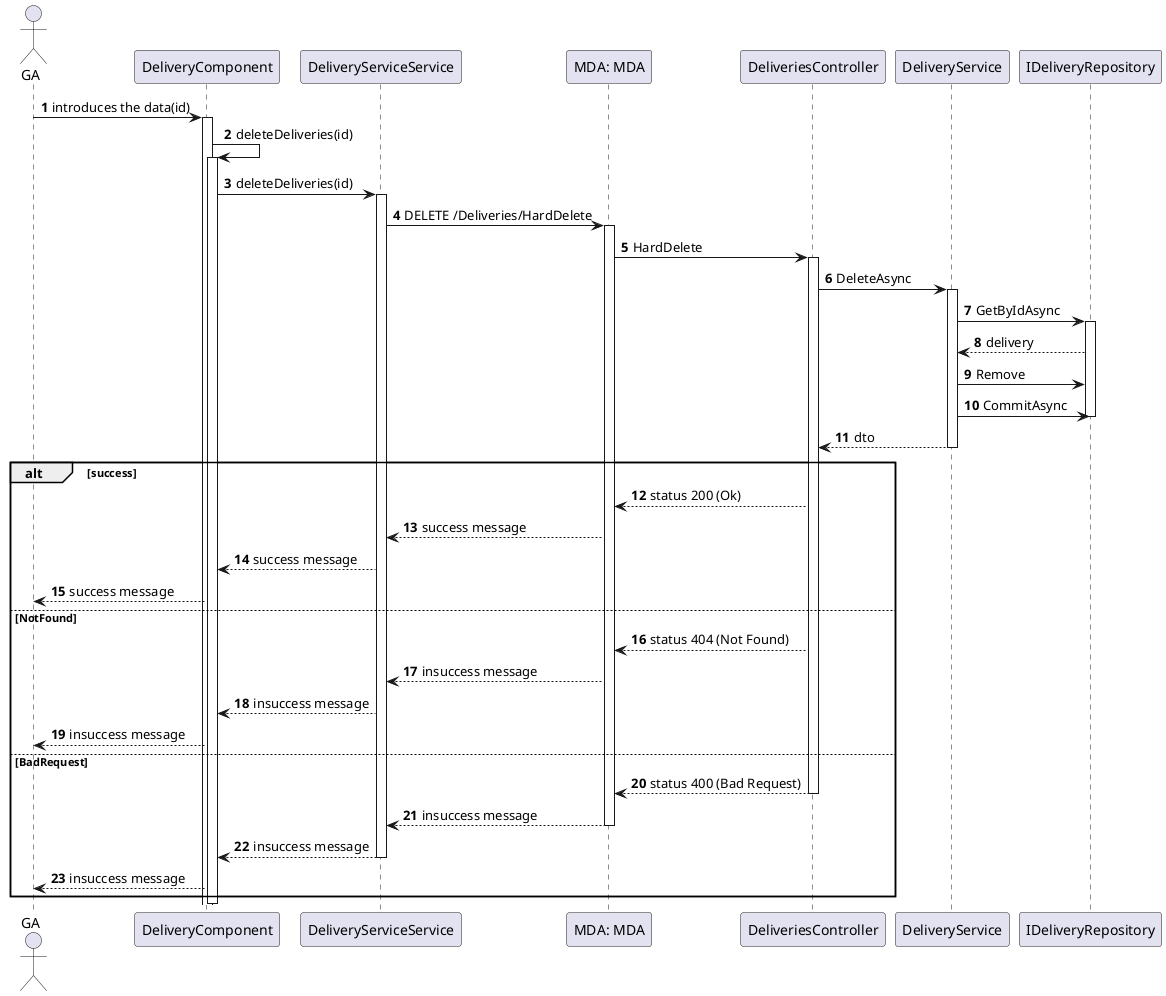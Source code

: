@startuml
'https://plantuml.com/sequence-diagram

autonumber
actor "GA" as GA
participant "DeliveryComponent" as COMP
participant "DeliveryServiceService" as SS
participant "MDA: MDA" as MDA 
participant "DeliveriesController" as controller
participant "DeliveryService" as service
participant "IDeliveryRepository" as repository



GA-> COMP : introduces the data(id)
activate COMP
COMP -> COMP : deleteDeliveries(id)
activate COMP
COMP -> SS : deleteDeliveries(id)
activate SS
SS -> MDA : DELETE /Deliveries/HardDelete

activate MDA

MDA -> controller :  HardDelete

activate controller

controller-> service : DeleteAsync

activate service

service -> repository : GetByIdAsync
activate repository

repository --> service : delivery


service -> repository : Remove

service -> repository : CommitAsync

deactivate repository

service --> controller : dto
deactivate service

alt success
controller --> MDA : status 200 (Ok)

MDA --> SS : success message
SS --> COMP : success message
GA<-- COMP : success message
else NotFound
controller --> MDA : status 404 (Not Found)

MDA --> SS : insuccess message
SS --> COMP : insuccess message
GA<-- COMP : insuccess message
else BadRequest
controller --> MDA : status 400 (Bad Request)
deactivate
MDA --> SS : insuccess message
deactivate
SS --> COMP : insuccess message
deactivate
GA<-- COMP : insuccess message
end
deactivate controller

deactivate MDA


deactivate COMP



@enduml